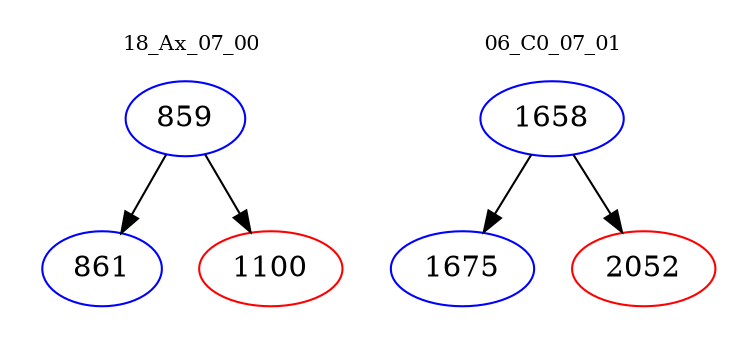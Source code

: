 digraph{
subgraph cluster_0 {
color = white
label = "18_Ax_07_00";
fontsize=10;
T0_859 [label="859", color="blue"]
T0_859 -> T0_861 [color="black"]
T0_861 [label="861", color="blue"]
T0_859 -> T0_1100 [color="black"]
T0_1100 [label="1100", color="red"]
}
subgraph cluster_1 {
color = white
label = "06_C0_07_01";
fontsize=10;
T1_1658 [label="1658", color="blue"]
T1_1658 -> T1_1675 [color="black"]
T1_1675 [label="1675", color="blue"]
T1_1658 -> T1_2052 [color="black"]
T1_2052 [label="2052", color="red"]
}
}
